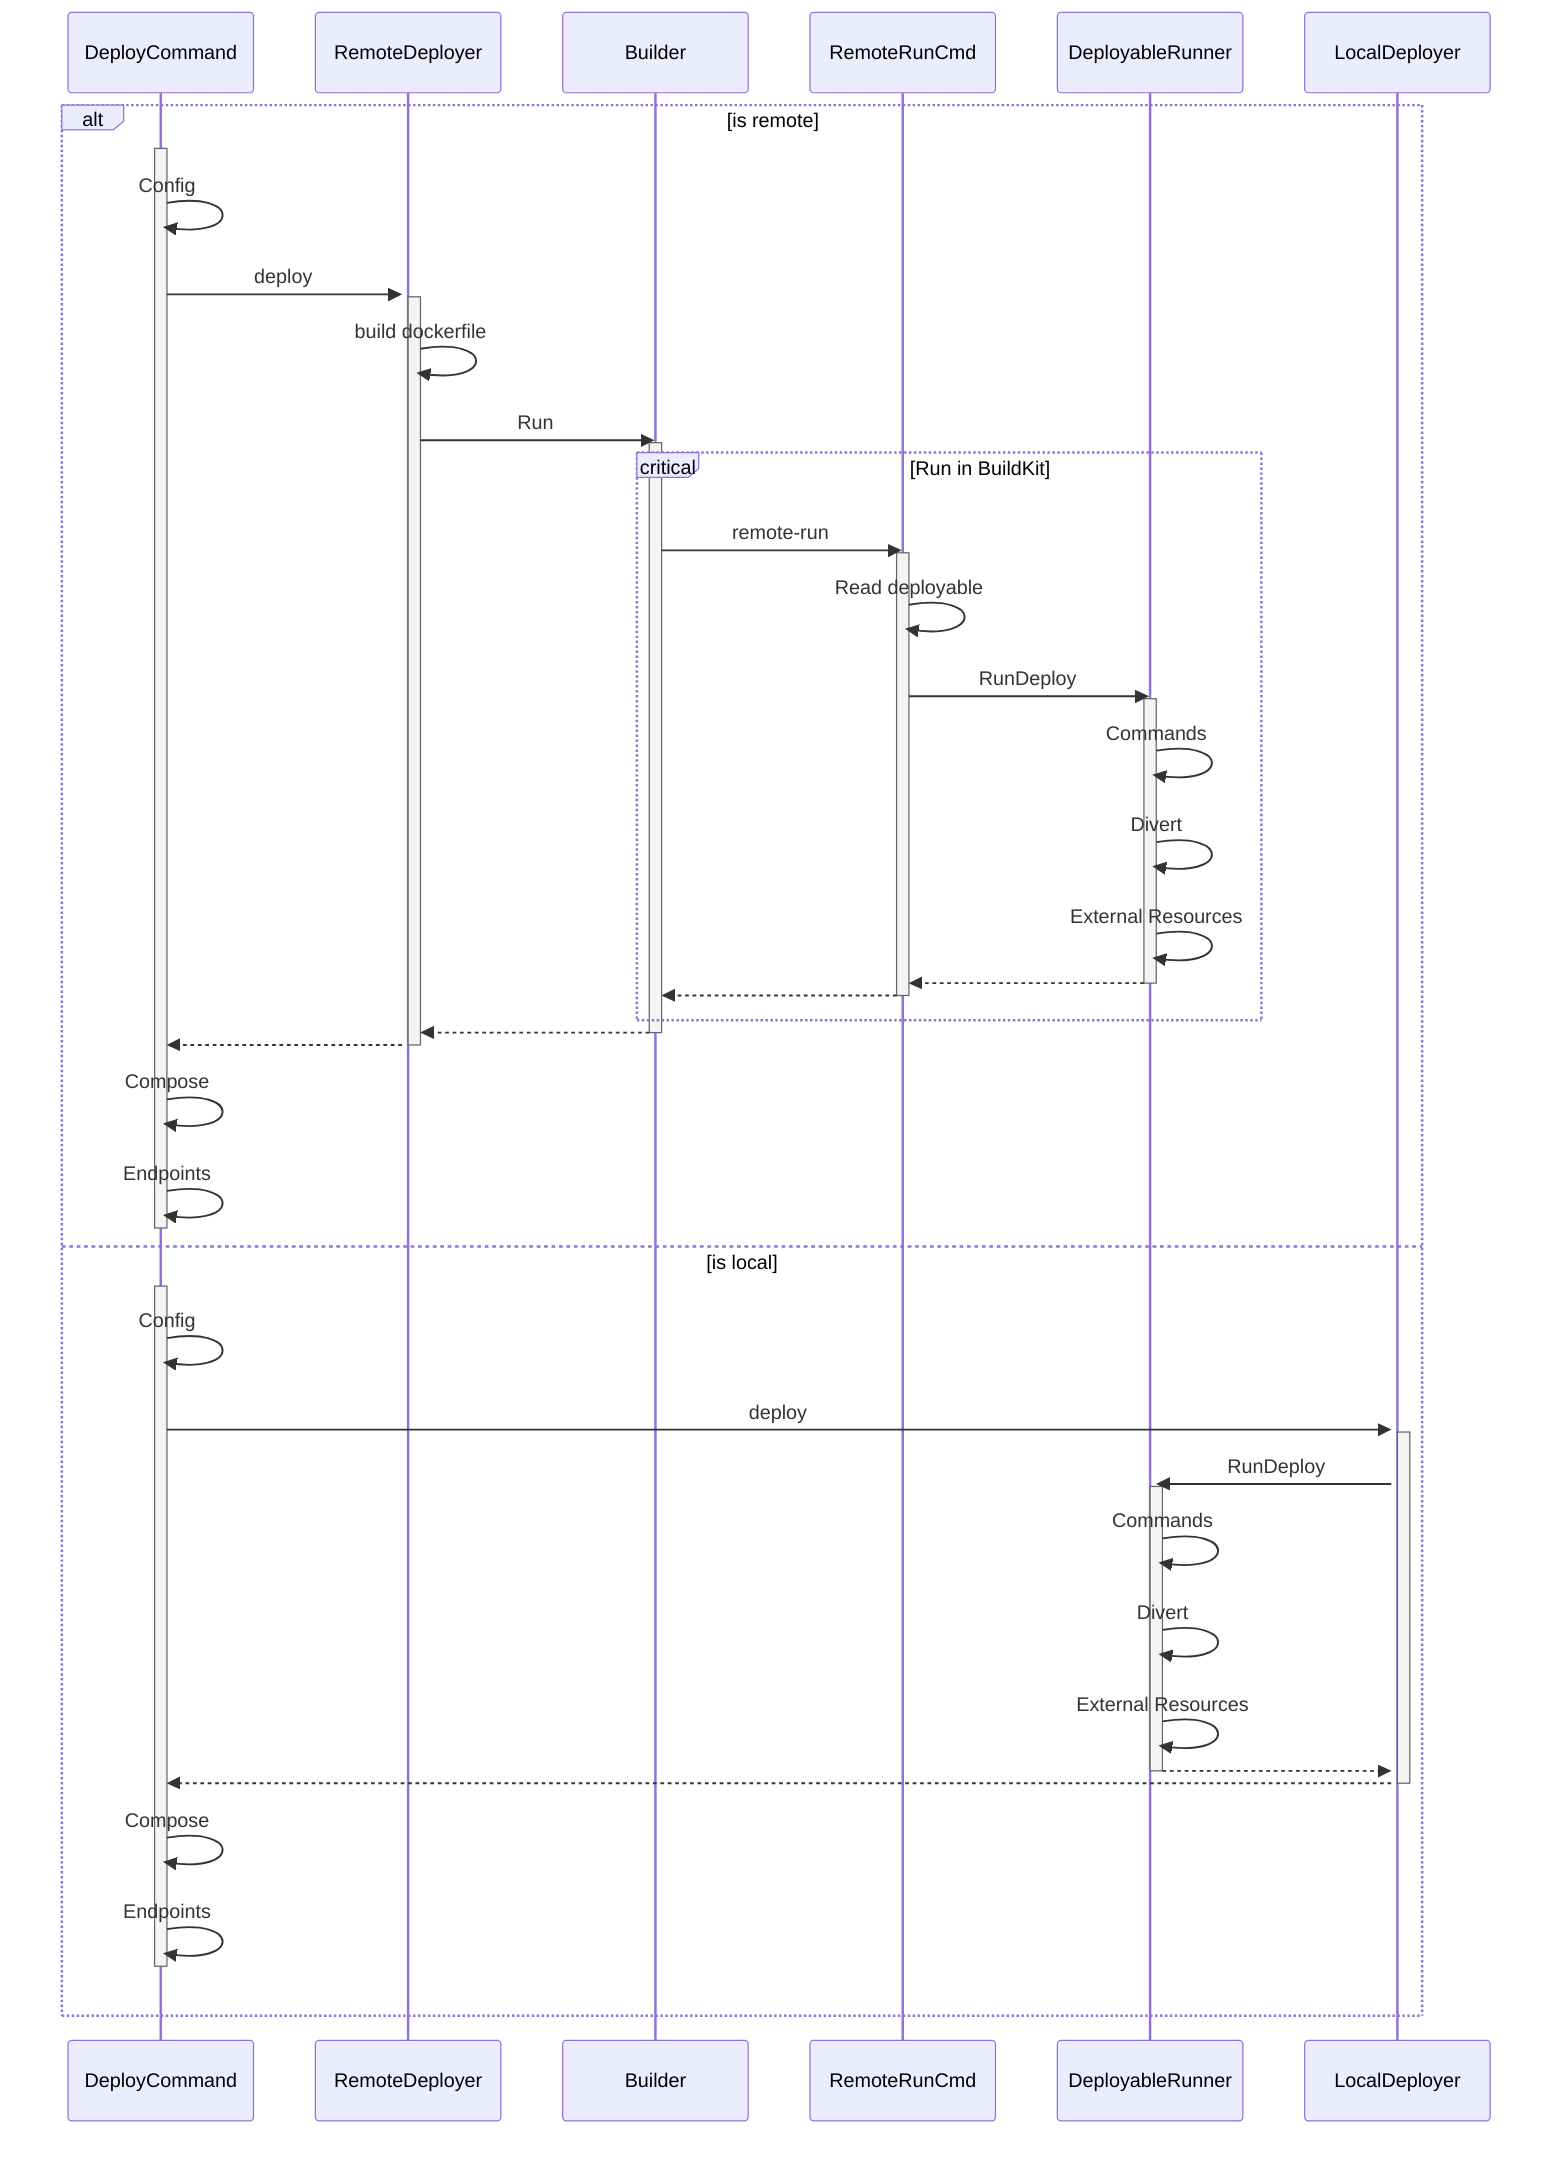 sequenceDiagram
    alt is remote
        activate DeployCommand
        DeployCommand->>DeployCommand: Config
        DeployCommand->>+RemoteDeployer: deploy
        activate RemoteDeployer
        RemoteDeployer->>RemoteDeployer: build dockerfile
        RemoteDeployer->>Builder: Run
        activate Builder
        critical Run in BuildKit
            Builder->>RemoteRunCmd: remote-run
            activate RemoteRunCmd
            RemoteRunCmd->>RemoteRunCmd: Read deployable
            RemoteRunCmd->>DeployableRunner: RunDeploy
            activate DeployableRunner
            DeployableRunner->>DeployableRunner: Commands
            DeployableRunner->>DeployableRunner: Divert
            DeployableRunner->>DeployableRunner: External Resources
            DeployableRunner-->>RemoteRunCmd: 
            deactivate DeployableRunner
            RemoteRunCmd-->>Builder: 
            deactivate RemoteRunCmd
        end
        Builder-->>RemoteDeployer: 
        deactivate Builder
        RemoteDeployer-->>DeployCommand: 
        deactivate RemoteDeployer
        DeployCommand->>DeployCommand: Compose
        DeployCommand->>DeployCommand: Endpoints
        deactivate DeployCommand
    else is local
        activate DeployCommand
        DeployCommand->>DeployCommand: Config
        DeployCommand->>+LocalDeployer: deploy
        activate LocalDeployer
        LocalDeployer->>+DeployableRunner: RunDeploy
        activate DeployableRunner
        DeployableRunner->>DeployableRunner: Commands
        DeployableRunner->>DeployableRunner: Divert
        DeployableRunner->>DeployableRunner: External Resources
        DeployableRunner-->>LocalDeployer: 
        deactivate DeployableRunner
        LocalDeployer-->>DeployCommand: 
        deactivate LocalDeployer
        DeployCommand->>DeployCommand: Compose
        DeployCommand->>DeployCommand: Endpoints
        deactivate DeployCommand
    end